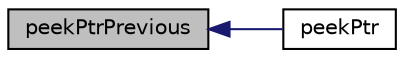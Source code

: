 digraph "peekPtrPrevious"
{
  edge [fontname="Helvetica",fontsize="10",labelfontname="Helvetica",labelfontsize="10"];
  node [fontname="Helvetica",fontsize="10",shape=record];
  rankdir="LR";
  Node1 [label="peekPtrPrevious",height=0.2,width=0.4,color="black", fillcolor="grey75", style="filled", fontcolor="black"];
  Node1 -> Node2 [dir="back",color="midnightblue",fontsize="10",style="solid",fontname="Helvetica"];
  Node2 [label="peekPtr",height=0.2,width=0.4,color="black", fillcolor="white", style="filled",URL="$pilaptr_8c.html#ac43ea48078688b7a89ce4aee0098e3a5"];
}
